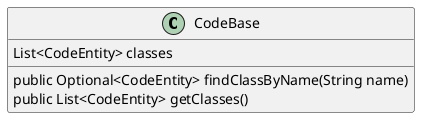@startuml
skinparam linetype Ortho
class CodeBase {
    List<CodeEntity> classes
    public Optional<CodeEntity> findClassByName(String name)
    public List<CodeEntity> getClasses()
}
@enduml

